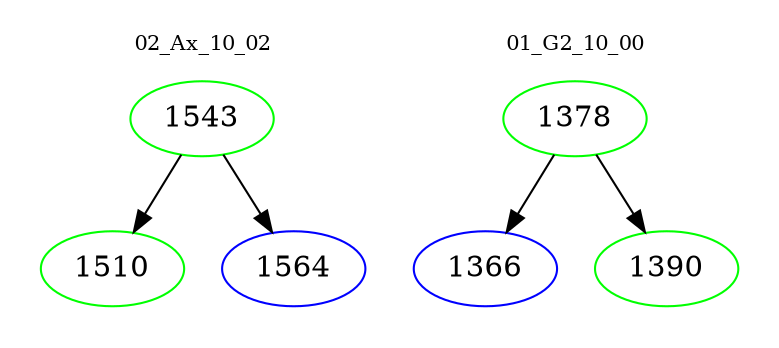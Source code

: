 digraph{
subgraph cluster_0 {
color = white
label = "02_Ax_10_02";
fontsize=10;
T0_1543 [label="1543", color="green"]
T0_1543 -> T0_1510 [color="black"]
T0_1510 [label="1510", color="green"]
T0_1543 -> T0_1564 [color="black"]
T0_1564 [label="1564", color="blue"]
}
subgraph cluster_1 {
color = white
label = "01_G2_10_00";
fontsize=10;
T1_1378 [label="1378", color="green"]
T1_1378 -> T1_1366 [color="black"]
T1_1366 [label="1366", color="blue"]
T1_1378 -> T1_1390 [color="black"]
T1_1390 [label="1390", color="green"]
}
}
